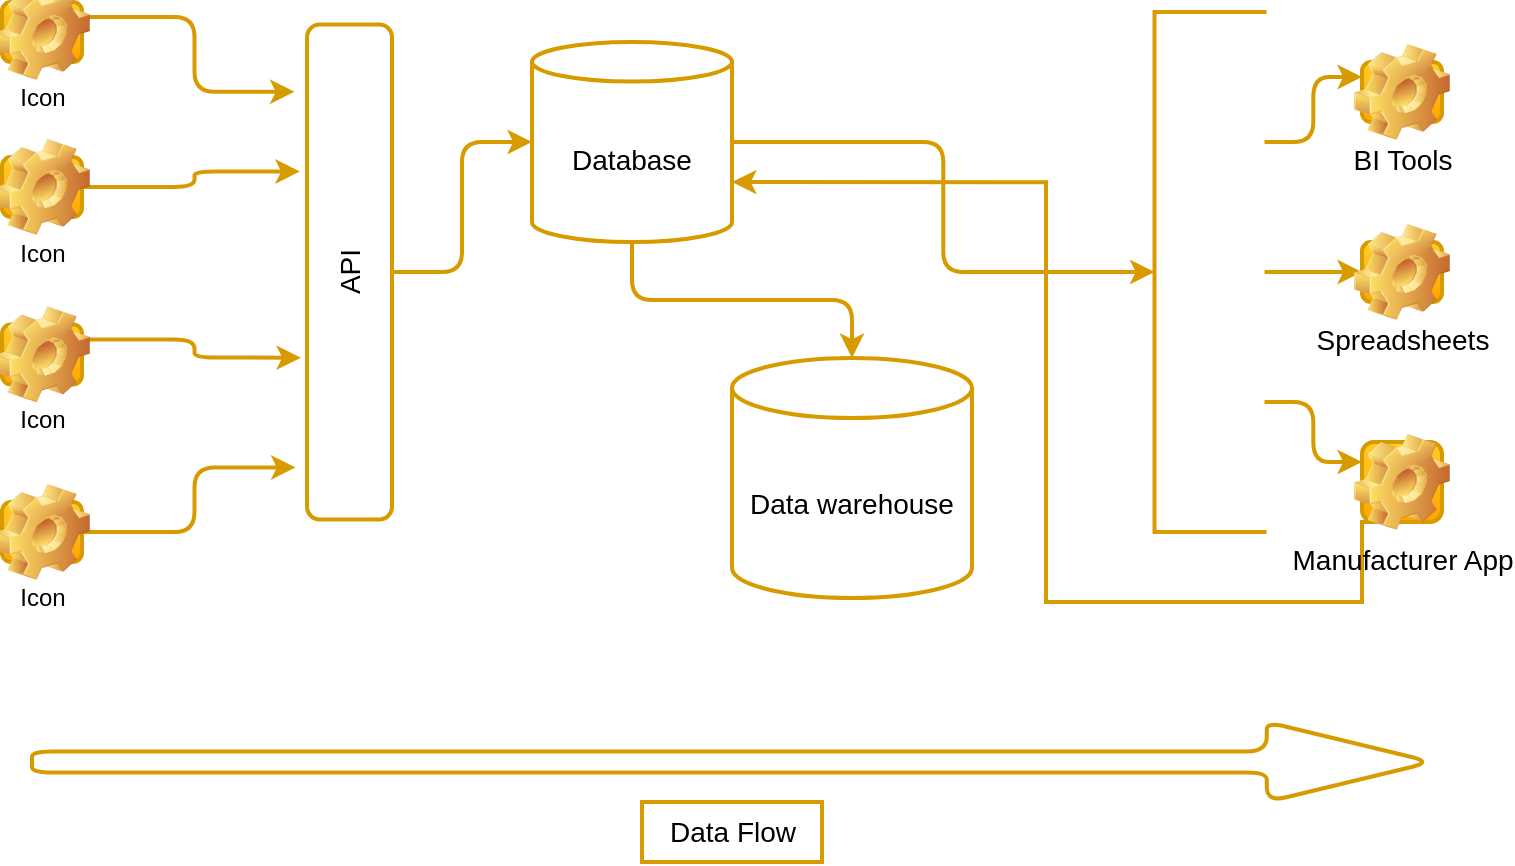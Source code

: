 <mxfile version="21.7.5" type="github">
  <diagram name="Page-1" id="yl21vXkyTCCFEKCny2P4">
    <mxGraphModel dx="1217" dy="547" grid="1" gridSize="10" guides="1" tooltips="1" connect="1" arrows="1" fold="1" page="1" pageScale="1" pageWidth="850" pageHeight="1100" math="0" shadow="0">
      <root>
        <mxCell id="0" />
        <mxCell id="1" parent="0" />
        <mxCell id="gVlSr6f9WcLV7gRag2G1-42" style="edgeStyle=orthogonalEdgeStyle;rounded=1;orthogonalLoop=1;jettySize=auto;html=1;exitX=0.5;exitY=1;exitDx=0;exitDy=0;entryX=0;entryY=0.5;entryDx=0;entryDy=0;labelBackgroundColor=none;fontColor=default;fillColor=#ffcd28;strokeColor=#d79b00;labelBorderColor=none;gradientColor=#ffa500;shadow=0;strokeWidth=2;" parent="1" source="gVlSr6f9WcLV7gRag2G1-4" target="gVlSr6f9WcLV7gRag2G1-7" edge="1">
          <mxGeometry relative="1" as="geometry" />
        </mxCell>
        <mxCell id="gVlSr6f9WcLV7gRag2G1-4" value="&lt;font style=&quot;font-size: 14px;&quot;&gt;API&lt;/font&gt;" style="shape=label;whiteSpace=wrap;html=1;bottom=1;right=1;left=1;top=0;routingCenterX=-0.5;rotation=-90;rounded=1;labelBackgroundColor=none;fillColor=none;strokeColor=#d79b00;labelBorderColor=none;gradientColor=#ffa500;shadow=0;strokeWidth=2;" parent="1" vertex="1">
          <mxGeometry x="110" y="223.75" width="247.5" height="42.5" as="geometry" />
        </mxCell>
        <mxCell id="gVlSr6f9WcLV7gRag2G1-29" style="edgeStyle=orthogonalEdgeStyle;rounded=1;orthogonalLoop=1;jettySize=auto;html=1;exitX=0.75;exitY=0;exitDx=0;exitDy=0;entryX=0;entryY=0.25;entryDx=0;entryDy=0;labelBackgroundColor=none;fontColor=default;fillColor=#ffcd28;strokeColor=#d79b00;labelBorderColor=none;gradientColor=#ffa500;shadow=0;strokeWidth=2;" parent="1" source="gVlSr6f9WcLV7gRag2G1-9" target="gVlSr6f9WcLV7gRag2G1-28" edge="1">
          <mxGeometry relative="1" as="geometry" />
        </mxCell>
        <mxCell id="gVlSr6f9WcLV7gRag2G1-30" style="edgeStyle=orthogonalEdgeStyle;rounded=1;orthogonalLoop=1;jettySize=auto;html=1;exitX=0.5;exitY=0;exitDx=0;exitDy=0;entryX=0;entryY=0.5;entryDx=0;entryDy=0;labelBackgroundColor=none;fontColor=default;fillColor=#ffcd28;strokeColor=#d79b00;labelBorderColor=none;gradientColor=#ffa500;shadow=0;strokeWidth=2;" parent="1" source="gVlSr6f9WcLV7gRag2G1-9" target="gVlSr6f9WcLV7gRag2G1-27" edge="1">
          <mxGeometry relative="1" as="geometry" />
        </mxCell>
        <mxCell id="gVlSr6f9WcLV7gRag2G1-31" style="edgeStyle=orthogonalEdgeStyle;rounded=1;orthogonalLoop=1;jettySize=auto;html=1;exitX=0.25;exitY=0;exitDx=0;exitDy=0;entryX=0;entryY=0.25;entryDx=0;entryDy=0;labelBackgroundColor=none;fontColor=default;fillColor=#ffcd28;strokeColor=#d79b00;labelBorderColor=none;gradientColor=#ffa500;shadow=0;strokeWidth=2;" parent="1" source="gVlSr6f9WcLV7gRag2G1-9" target="gVlSr6f9WcLV7gRag2G1-26" edge="1">
          <mxGeometry relative="1" as="geometry" />
        </mxCell>
        <mxCell id="gVlSr6f9WcLV7gRag2G1-9" value="" style="shape=partialRectangle;whiteSpace=wrap;html=1;bottom=1;right=1;left=1;top=0;routingCenterX=-0.5;rotation=90;rounded=1;labelBackgroundColor=none;fillColor=none;strokeColor=#d79b00;labelBorderColor=none;gradientColor=#ffa500;shadow=0;strokeWidth=2;" parent="1" vertex="1">
          <mxGeometry x="533.75" y="217.5" width="260" height="55" as="geometry" />
        </mxCell>
        <mxCell id="gVlSr6f9WcLV7gRag2G1-37" style="edgeStyle=orthogonalEdgeStyle;rounded=1;orthogonalLoop=1;jettySize=auto;html=1;exitX=1;exitY=0.25;exitDx=0;exitDy=0;entryX=0.864;entryY=-0.147;entryDx=0;entryDy=0;entryPerimeter=0;labelBackgroundColor=none;fontColor=default;fillColor=#ffcd28;strokeColor=#d79b00;labelBorderColor=none;gradientColor=#ffa500;shadow=0;strokeWidth=2;" parent="1" source="gVlSr6f9WcLV7gRag2G1-10" target="gVlSr6f9WcLV7gRag2G1-4" edge="1">
          <mxGeometry relative="1" as="geometry" />
        </mxCell>
        <mxCell id="gVlSr6f9WcLV7gRag2G1-10" value="Icon" style="icon;html=1;image=img/clipart/Gear_128x128.png;labelBackgroundColor=none;fillColor=#ffcd28;strokeColor=#d79b00;labelBorderColor=none;gradientColor=#ffa500;shadow=0;strokeWidth=2;" parent="1" vertex="1">
          <mxGeometry x="60" y="110" width="40" height="30" as="geometry" />
        </mxCell>
        <mxCell id="gVlSr6f9WcLV7gRag2G1-38" style="edgeStyle=orthogonalEdgeStyle;rounded=1;orthogonalLoop=1;jettySize=auto;html=1;exitX=1;exitY=0.5;exitDx=0;exitDy=0;entryX=0.703;entryY=-0.084;entryDx=0;entryDy=0;entryPerimeter=0;labelBackgroundColor=none;fontColor=default;fillColor=#ffcd28;strokeColor=#d79b00;labelBorderColor=none;gradientColor=#ffa500;shadow=0;strokeWidth=2;" parent="1" source="gVlSr6f9WcLV7gRag2G1-11" target="gVlSr6f9WcLV7gRag2G1-4" edge="1">
          <mxGeometry relative="1" as="geometry" />
        </mxCell>
        <mxCell id="gVlSr6f9WcLV7gRag2G1-11" value="Icon" style="icon;html=1;image=img/clipart/Gear_128x128.png;labelBackgroundColor=none;fillColor=#ffcd28;strokeColor=#d79b00;labelBorderColor=none;gradientColor=#ffa500;shadow=0;strokeWidth=2;" parent="1" vertex="1">
          <mxGeometry x="60" y="187.5" width="40" height="30" as="geometry" />
        </mxCell>
        <mxCell id="gVlSr6f9WcLV7gRag2G1-39" style="edgeStyle=orthogonalEdgeStyle;rounded=1;orthogonalLoop=1;jettySize=auto;html=1;exitX=1;exitY=0.25;exitDx=0;exitDy=0;entryX=0.327;entryY=-0.071;entryDx=0;entryDy=0;entryPerimeter=0;labelBackgroundColor=none;fontColor=default;fillColor=#ffcd28;strokeColor=#d79b00;labelBorderColor=none;gradientColor=#ffa500;shadow=0;strokeWidth=2;" parent="1" source="gVlSr6f9WcLV7gRag2G1-12" target="gVlSr6f9WcLV7gRag2G1-4" edge="1">
          <mxGeometry relative="1" as="geometry" />
        </mxCell>
        <mxCell id="gVlSr6f9WcLV7gRag2G1-12" value="Icon" style="icon;html=1;image=img/clipart/Gear_128x128.png;labelBackgroundColor=none;fillColor=#ffcd28;strokeColor=#d79b00;labelBorderColor=none;gradientColor=#ffa500;shadow=0;strokeWidth=2;" parent="1" vertex="1">
          <mxGeometry x="60" y="271.25" width="40" height="30" as="geometry" />
        </mxCell>
        <mxCell id="gVlSr6f9WcLV7gRag2G1-40" style="edgeStyle=orthogonalEdgeStyle;rounded=1;orthogonalLoop=1;jettySize=auto;html=1;exitX=1;exitY=0.5;exitDx=0;exitDy=0;entryX=0.105;entryY=-0.135;entryDx=0;entryDy=0;entryPerimeter=0;labelBackgroundColor=none;fontColor=default;fillColor=#ffcd28;strokeColor=#d79b00;labelBorderColor=none;gradientColor=#ffa500;shadow=0;strokeWidth=2;" parent="1" source="gVlSr6f9WcLV7gRag2G1-13" target="gVlSr6f9WcLV7gRag2G1-4" edge="1">
          <mxGeometry relative="1" as="geometry" />
        </mxCell>
        <mxCell id="gVlSr6f9WcLV7gRag2G1-13" value="Icon" style="icon;html=1;image=img/clipart/Gear_128x128.png;labelBackgroundColor=none;fillColor=#ffcd28;strokeColor=#d79b00;labelBorderColor=none;gradientColor=#ffa500;shadow=0;strokeWidth=2;" parent="1" vertex="1">
          <mxGeometry x="60" y="360" width="40" height="30" as="geometry" />
        </mxCell>
        <mxCell id="gVlSr6f9WcLV7gRag2G1-24" style="edgeStyle=orthogonalEdgeStyle;rounded=1;orthogonalLoop=1;jettySize=auto;html=1;exitX=1;exitY=0.5;exitDx=0;exitDy=0;entryX=0.5;entryY=1;entryDx=0;entryDy=0;labelBackgroundColor=none;fontColor=default;fillColor=#ffcd28;strokeColor=#d79b00;labelBorderColor=none;gradientColor=#ffa500;shadow=0;strokeWidth=2;" parent="1" source="gVlSr6f9WcLV7gRag2G1-7" target="gVlSr6f9WcLV7gRag2G1-9" edge="1">
          <mxGeometry relative="1" as="geometry" />
        </mxCell>
        <mxCell id="gVlSr6f9WcLV7gRag2G1-36" style="edgeStyle=orthogonalEdgeStyle;rounded=1;orthogonalLoop=1;jettySize=auto;html=1;exitX=0.5;exitY=1;exitDx=0;exitDy=0;entryX=0.5;entryY=0;entryDx=0;entryDy=0;labelBackgroundColor=none;fontColor=default;fillColor=#ffcd28;strokeColor=#d79b00;labelBorderColor=none;gradientColor=#ffa500;shadow=0;strokeWidth=2;" parent="1" source="gVlSr6f9WcLV7gRag2G1-7" target="gVlSr6f9WcLV7gRag2G1-35" edge="1">
          <mxGeometry relative="1" as="geometry" />
        </mxCell>
        <mxCell id="gVlSr6f9WcLV7gRag2G1-7" value="&lt;font style=&quot;font-size: 14px;&quot;&gt;Database&lt;/font&gt;" style="shape=cylinder3;double=1;whiteSpace=wrap;html=1;aspect=fixed;rounded=1;labelBackgroundColor=none;arcSize=7;boundedLbl=1;backgroundOutline=1;size=9.9;fillColor=none;strokeColor=#d79b00;labelBorderColor=none;gradientColor=#ffa500;shadow=0;strokeWidth=2;" parent="1" vertex="1">
          <mxGeometry x="325" y="130" width="100" height="100" as="geometry" />
        </mxCell>
        <mxCell id="gVlSr6f9WcLV7gRag2G1-26" value="&lt;font style=&quot;font-size: 14px;&quot;&gt;BI Tools&lt;/font&gt;" style="icon;html=1;image=img/clipart/Gear_128x128.png;labelBackgroundColor=none;fillColor=#ffcd28;strokeColor=#d79b00;labelBorderColor=none;gradientColor=#ffa500;shadow=0;strokeWidth=2;" parent="1" vertex="1">
          <mxGeometry x="740" y="140" width="40" height="30" as="geometry" />
        </mxCell>
        <mxCell id="gVlSr6f9WcLV7gRag2G1-27" value="&lt;font style=&quot;font-size: 14px;&quot;&gt;Spreadsheets&lt;/font&gt;" style="icon;html=1;image=img/clipart/Gear_128x128.png;labelBackgroundColor=none;fillColor=#ffcd28;strokeColor=#d79b00;labelBorderColor=none;gradientColor=#ffa500;shadow=0;strokeWidth=2;" parent="1" vertex="1">
          <mxGeometry x="740" y="230" width="40" height="30" as="geometry" />
        </mxCell>
        <mxCell id="l9YklYpfFfb-orxTNrvh-16" style="edgeStyle=orthogonalEdgeStyle;rounded=0;orthogonalLoop=1;jettySize=auto;html=1;exitX=0.5;exitY=1;exitDx=0;exitDy=0;entryX=1;entryY=0;entryDx=0;entryDy=70.05;entryPerimeter=0;fillColor=#ffcd28;strokeColor=#d79b00;labelBorderColor=none;gradientColor=#ffa500;shadow=0;strokeWidth=2;" edge="1" parent="1" source="gVlSr6f9WcLV7gRag2G1-28" target="gVlSr6f9WcLV7gRag2G1-7">
          <mxGeometry relative="1" as="geometry">
            <Array as="points">
              <mxPoint x="740" y="370" />
              <mxPoint x="740" y="410" />
              <mxPoint x="582" y="410" />
              <mxPoint x="582" y="200" />
            </Array>
          </mxGeometry>
        </mxCell>
        <mxCell id="gVlSr6f9WcLV7gRag2G1-28" value="&lt;font style=&quot;font-size: 14px;&quot;&gt;Manufacturer App&lt;/font&gt;" style="icon;html=1;image=img/clipart/Gear_128x128.png;labelBackgroundColor=none;fillColor=#ffcd28;strokeColor=#d79b00;labelBorderColor=none;gradientColor=#ffa500;shadow=0;strokeWidth=2;" parent="1" vertex="1">
          <mxGeometry x="740" y="330" width="40" height="40" as="geometry" />
        </mxCell>
        <mxCell id="gVlSr6f9WcLV7gRag2G1-35" value="&lt;font style=&quot;font-size: 14px;&quot;&gt;Data warehouse&lt;/font&gt;" style="shape=cylinder3;double=1;whiteSpace=wrap;html=1;aspect=fixed;rounded=1;labelBackgroundColor=none;arcSize=9;fillStyle=auto;boundedLbl=1;backgroundOutline=1;size=15;fillColor=none;strokeColor=#d79b00;labelBorderColor=none;gradientColor=#ffa500;shadow=0;strokeWidth=2;" parent="1" vertex="1">
          <mxGeometry x="425" y="288" width="120" height="120" as="geometry" />
        </mxCell>
        <mxCell id="gVlSr6f9WcLV7gRag2G1-41" value="" style="shape=singleArrow;whiteSpace=wrap;html=1;arrowWidth=0.264;arrowSize=0.118;rounded=1;labelBackgroundColor=none;fillColor=none;strokeColor=#d79b00;labelBorderColor=none;gradientColor=#ffa500;shadow=0;strokeWidth=2;" parent="1" vertex="1">
          <mxGeometry x="75" y="470" width="700" height="40" as="geometry" />
        </mxCell>
        <mxCell id="l9YklYpfFfb-orxTNrvh-5" value="&lt;font style=&quot;font-size: 14px;&quot;&gt;Data Flow&lt;/font&gt;" style="text;html=1;align=center;verticalAlign=middle;resizable=0;points=[];autosize=1;fillColor=none;strokeColor=#d79b00;labelBorderColor=none;gradientColor=#ffa500;shadow=0;strokeWidth=2;" vertex="1" parent="1">
          <mxGeometry x="380" y="510" width="90" height="30" as="geometry" />
        </mxCell>
      </root>
    </mxGraphModel>
  </diagram>
</mxfile>
